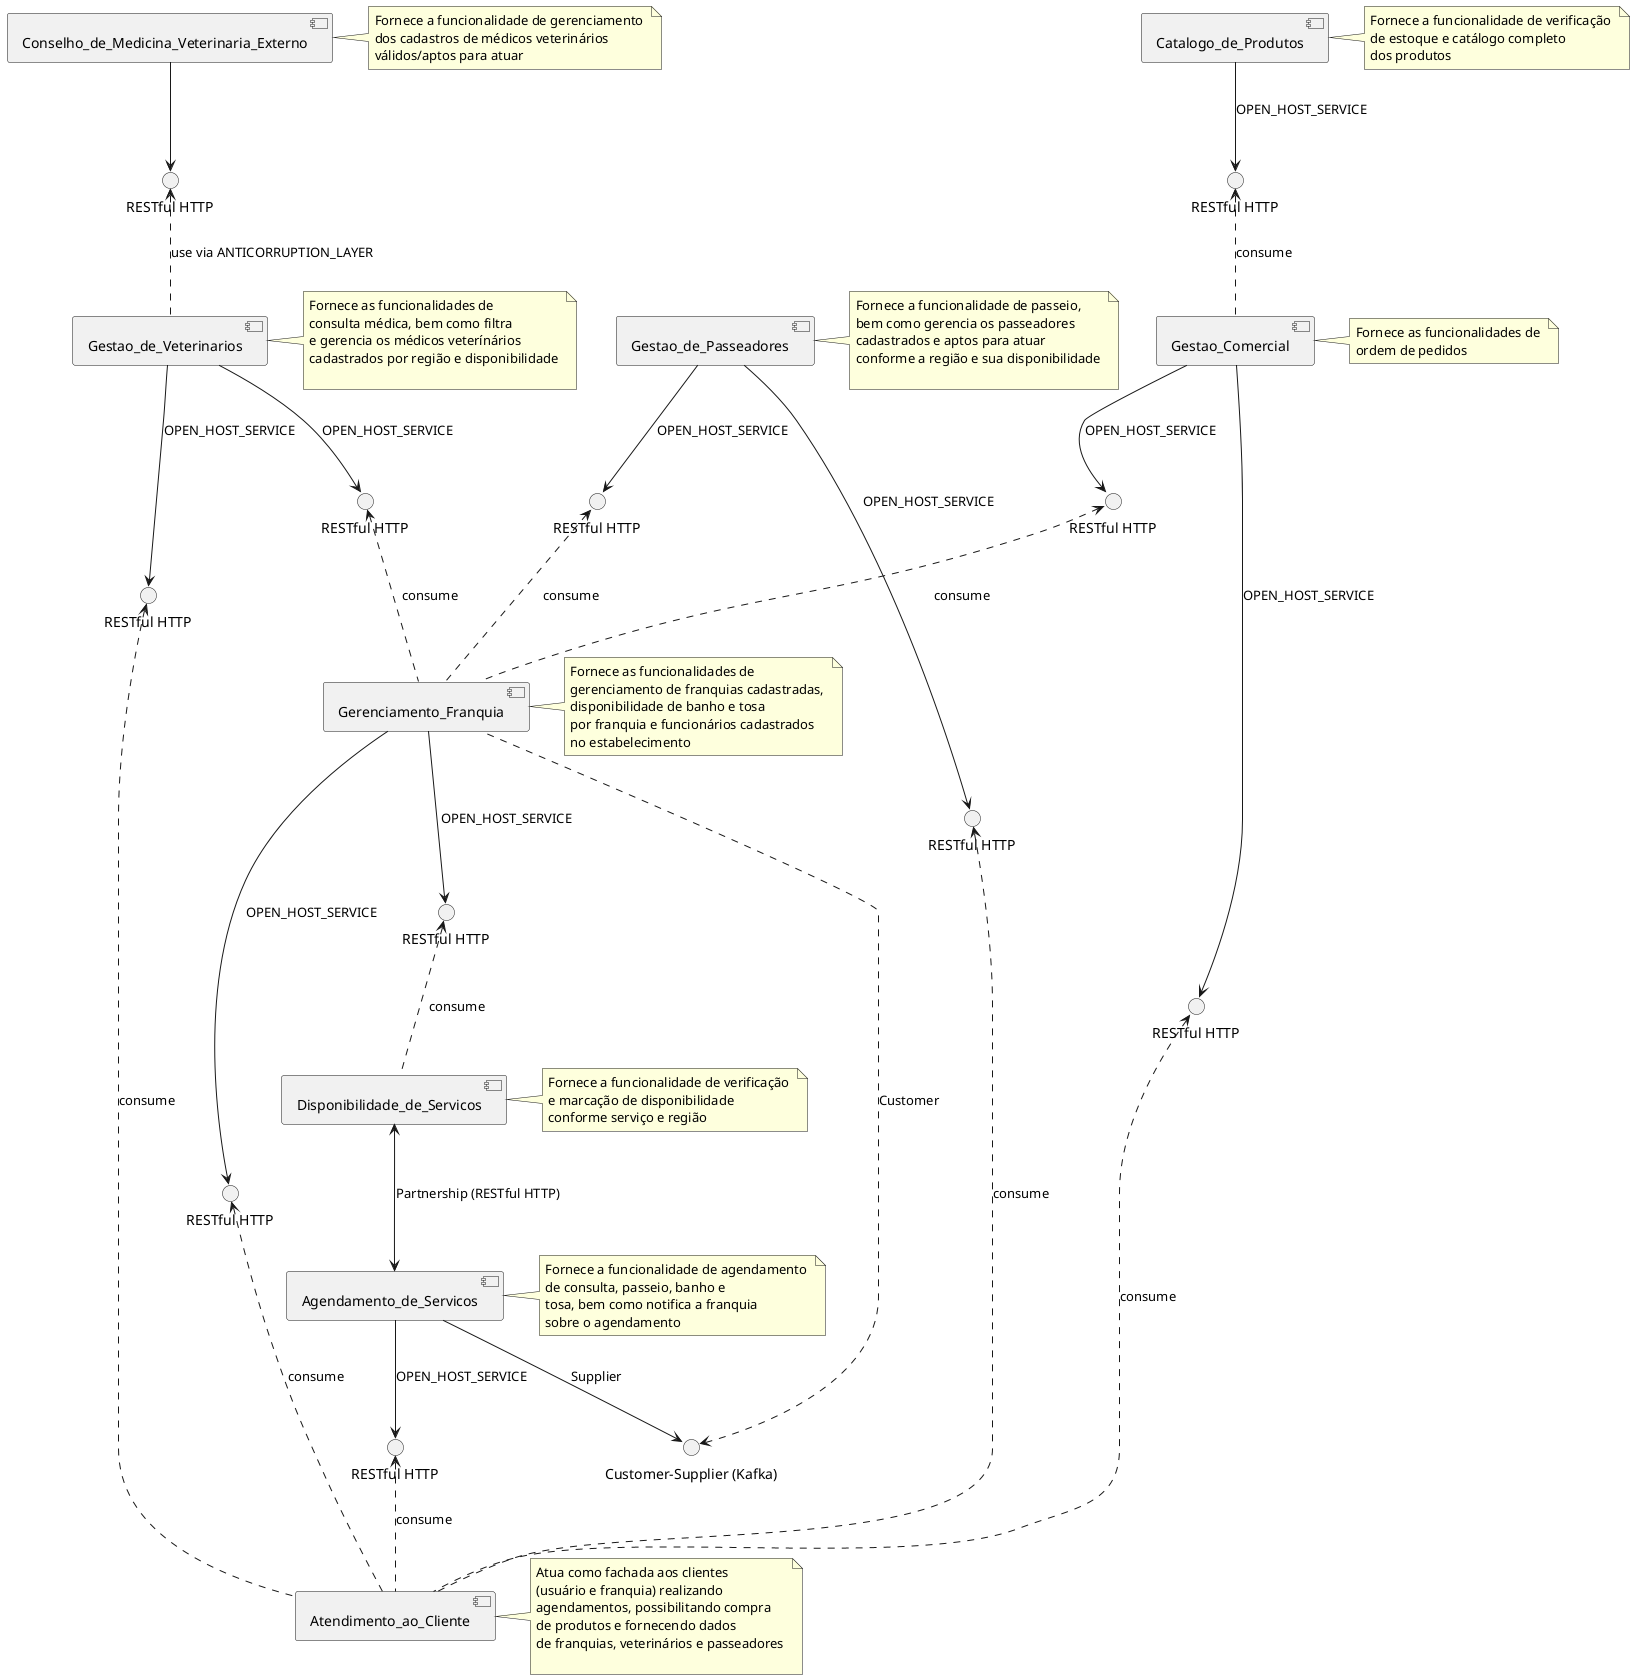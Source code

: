 @startuml

skinparam componentStyle uml2

component [Gerenciamento_Franquia]
note right of [Gerenciamento_Franquia]
Fornece as funcionalidades de 
gerenciamento de franquias cadastradas, 
disponibilidade de banho e tosa 
por franquia e funcionários cadastrados 
no estabelecimento 
end note
component [Gestao_Comercial]
note right of [Gestao_Comercial]
Fornece as funcionalidades de 
ordem de pedidos 
end note
component [Atendimento_ao_Cliente]
note right of [Atendimento_ao_Cliente]
Atua como fachada aos clientes 
(usuário e franquia) realizando 
agendamentos, possibilitando compra 
de produtos e fornecendo dados 
de franquias, veterinários e passeadores 

end note
component [Agendamento_de_Servicos]
note right of [Agendamento_de_Servicos]
Fornece a funcionalidade de agendamento 
de consulta, passeio, banho e 
tosa, bem como notifica a franquia 
sobre o agendamento 
end note
component [Gestao_de_Veterinarios]
note right of [Gestao_de_Veterinarios]
Fornece as funcionalidades de 
consulta médica, bem como filtra 
e gerencia os médicos veterínários 
cadastrados por região e disponibilidade 

end note
component [Conselho_de_Medicina_Veterinaria_Externo]
note right of [Conselho_de_Medicina_Veterinaria_Externo]
Fornece a funcionalidade de gerenciamento 
dos cadastros de médicos veterinários 
válidos/aptos para atuar 
end note
component [Catalogo_de_Produtos]
note right of [Catalogo_de_Produtos]
Fornece a funcionalidade de verificação 
de estoque e catálogo completo 
dos produtos 
end note
component [Gestao_de_Passeadores]
note right of [Gestao_de_Passeadores]
Fornece a funcionalidade de passeio, 
bem como gerencia os passeadores 
cadastrados e aptos para atuar 
conforme a região e sua disponibilidade 

end note
component [Disponibilidade_de_Servicos]
note right of [Disponibilidade_de_Servicos]
Fornece a funcionalidade de verificação 
e marcação de disponibilidade 
conforme serviço e região 
end note

interface "RESTful HTTP" as Gestao_de_Veterinarios_to_Conselho_de_Medicina_Veterinaria_Externo
[Conselho_de_Medicina_Veterinaria_Externo] --> Gestao_de_Veterinarios_to_Conselho_de_Medicina_Veterinaria_Externo
Gestao_de_Veterinarios_to_Conselho_de_Medicina_Veterinaria_Externo <.. [Gestao_de_Veterinarios] : use via ANTICORRUPTION_LAYER

interface "RESTful HTTP" as Atendimento_ao_Cliente_to_Agendamento_de_Servicos
[Agendamento_de_Servicos] --> Atendimento_ao_Cliente_to_Agendamento_de_Servicos : OPEN_HOST_SERVICE
Atendimento_ao_Cliente_to_Agendamento_de_Servicos <.. [Atendimento_ao_Cliente] : consume

interface "Customer-Supplier (Kafka)" as Gerenciamento_Franquia_to_Agendamento_de_Servicos
[Agendamento_de_Servicos] --> Gerenciamento_Franquia_to_Agendamento_de_Servicos : Supplier
Gerenciamento_Franquia_to_Agendamento_de_Servicos <.. [Gerenciamento_Franquia] : Customer 

interface "RESTful HTTP" as Atendimento_ao_Cliente_to_Gestao_de_Veterinarios
[Gestao_de_Veterinarios] --> Atendimento_ao_Cliente_to_Gestao_de_Veterinarios : OPEN_HOST_SERVICE
Atendimento_ao_Cliente_to_Gestao_de_Veterinarios <.. [Atendimento_ao_Cliente] : consume

interface "RESTful HTTP" as Gerenciamento_Franquia_to_Gestao_de_Veterinarios
[Gestao_de_Veterinarios] --> Gerenciamento_Franquia_to_Gestao_de_Veterinarios : OPEN_HOST_SERVICE
Gerenciamento_Franquia_to_Gestao_de_Veterinarios <.. [Gerenciamento_Franquia] : consume

interface "RESTful HTTP" as Atendimento_ao_Cliente_to_Gerenciamento_Franquia
[Gerenciamento_Franquia] --> Atendimento_ao_Cliente_to_Gerenciamento_Franquia : OPEN_HOST_SERVICE
Atendimento_ao_Cliente_to_Gerenciamento_Franquia <.. [Atendimento_ao_Cliente] : consume

interface "RESTful HTTP" as Gerenciamento_Franquia_to_Gestao_de_Passeadores
[Gestao_de_Passeadores] --> Gerenciamento_Franquia_to_Gestao_de_Passeadores : OPEN_HOST_SERVICE
Gerenciamento_Franquia_to_Gestao_de_Passeadores <.. [Gerenciamento_Franquia] : consume

interface "RESTful HTTP" as Atendimento_ao_Cliente_to_Gestao_de_Passeadores
[Gestao_de_Passeadores] --> Atendimento_ao_Cliente_to_Gestao_de_Passeadores : OPEN_HOST_SERVICE
Atendimento_ao_Cliente_to_Gestao_de_Passeadores <.. [Atendimento_ao_Cliente] : consume

interface "RESTful HTTP" as Atendimento_ao_Cliente_to_Gestao_Comercial
[Gestao_Comercial] --> Atendimento_ao_Cliente_to_Gestao_Comercial : OPEN_HOST_SERVICE
Atendimento_ao_Cliente_to_Gestao_Comercial <.. [Atendimento_ao_Cliente] : consume

interface "RESTful HTTP" as Gestao_Comercial_to_Catalogo_de_Produtos
[Catalogo_de_Produtos] --> Gestao_Comercial_to_Catalogo_de_Produtos : OPEN_HOST_SERVICE
Gestao_Comercial_to_Catalogo_de_Produtos <.. [Gestao_Comercial] : consume

interface "RESTful HTTP" as Gerenciamento_Franquia_to_Gestao_Comercial
[Gestao_Comercial] --> Gerenciamento_Franquia_to_Gestao_Comercial : OPEN_HOST_SERVICE
Gerenciamento_Franquia_to_Gestao_Comercial <.. [Gerenciamento_Franquia] : consume

[Disponibilidade_de_Servicos]<-->[Agendamento_de_Servicos] : Partnership (RESTful HTTP)

interface "RESTful HTTP" as Disponibilidade_de_Servicos_to_Gerenciamento_Franquia
[Gerenciamento_Franquia] --> Disponibilidade_de_Servicos_to_Gerenciamento_Franquia : OPEN_HOST_SERVICE
Disponibilidade_de_Servicos_to_Gerenciamento_Franquia <.. [Disponibilidade_de_Servicos] : consume



@enduml
